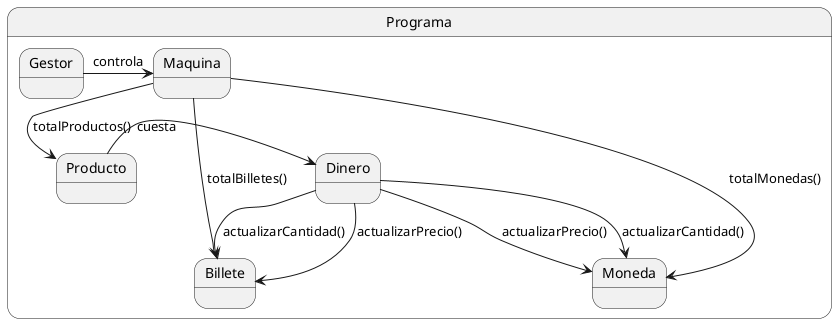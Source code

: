 @startuml
state Programa{
  
Gestor -> Maquina : controla

Maquina ---> Billete : totalBilletes()
Maquina ---> Moneda : totalMonedas()
Maquina --> Producto : totalProductos()

Dinero --> Billete : actualizarPrecio()
Dinero --> Billete : actualizarCantidad()
Dinero --> Moneda : actualizarPrecio()
Dinero --> Moneda : actualizarCantidad()

Producto -> Dinero: cuesta

}
@enduml
